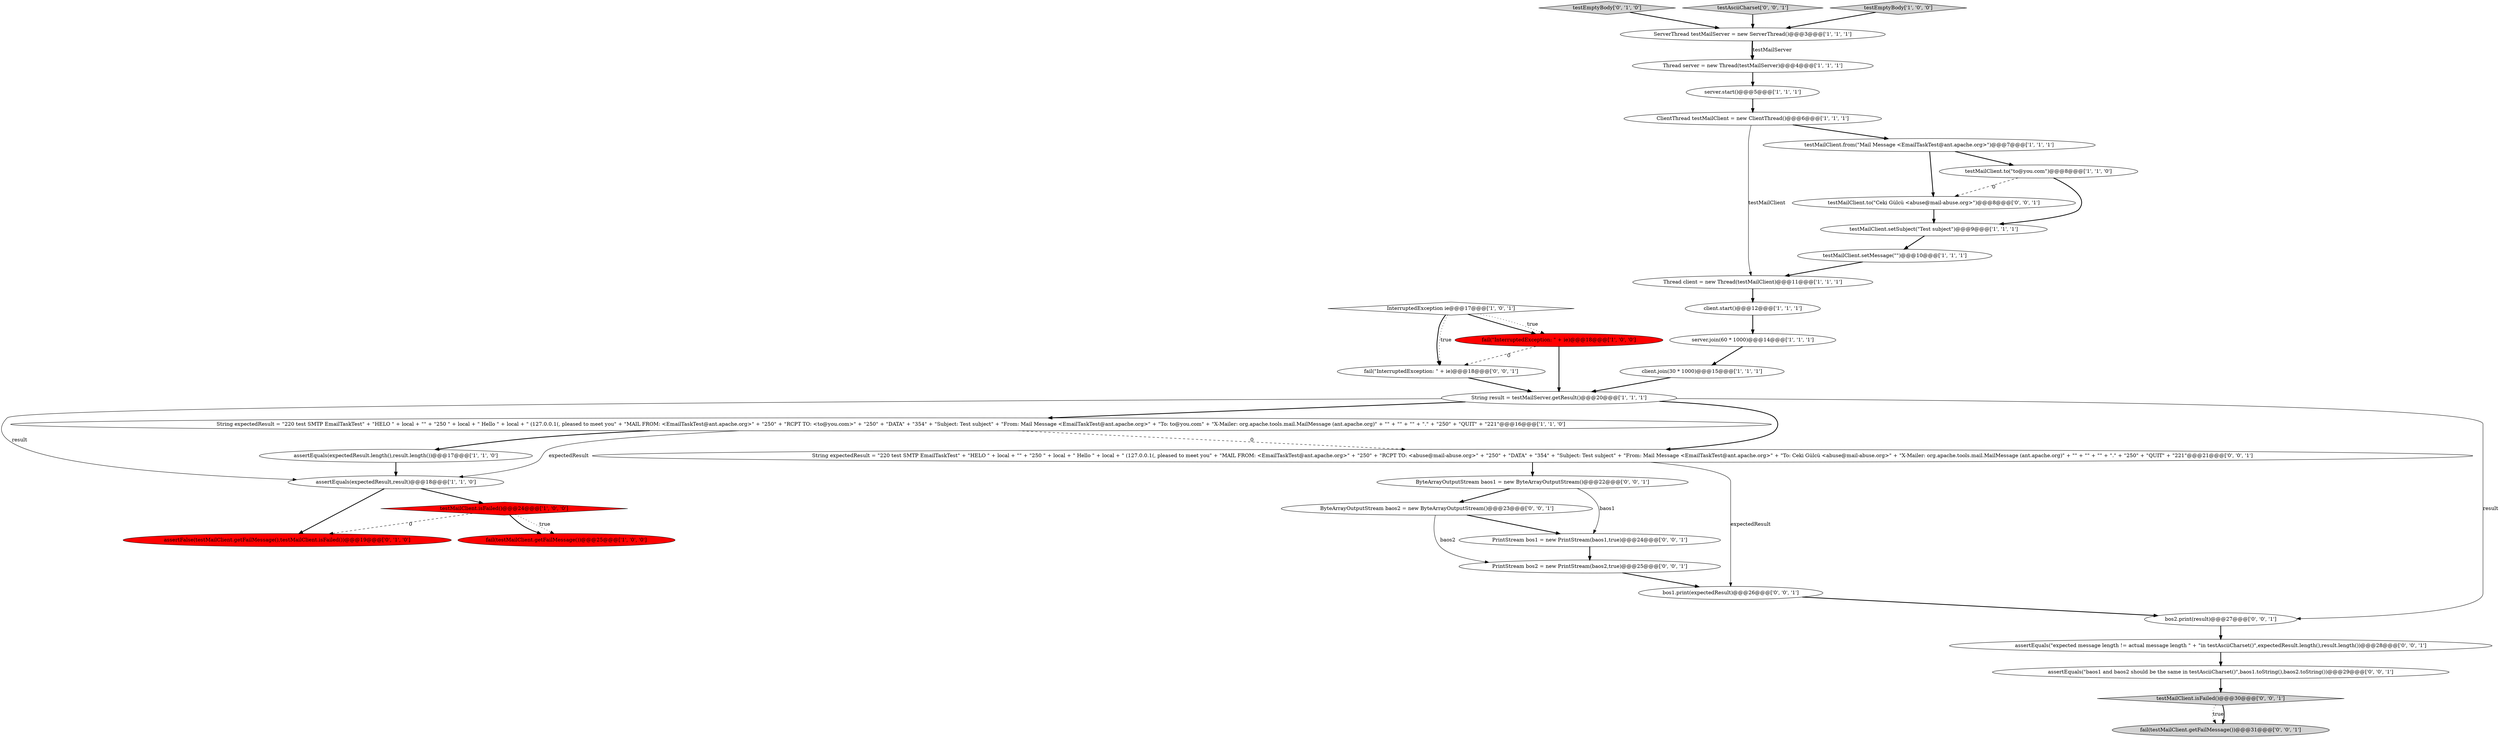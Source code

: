 digraph {
19 [style = filled, label = "assertEquals(expectedResult.length(),result.length())@@@17@@@['1', '1', '0']", fillcolor = white, shape = ellipse image = "AAA0AAABBB1BBB"];
4 [style = filled, label = "InterruptedException ie@@@17@@@['1', '0', '1']", fillcolor = white, shape = diamond image = "AAA0AAABBB1BBB"];
22 [style = filled, label = "testEmptyBody['0', '1', '0']", fillcolor = lightgray, shape = diamond image = "AAA0AAABBB2BBB"];
31 [style = filled, label = "testAsciiCharset['0', '0', '1']", fillcolor = lightgray, shape = diamond image = "AAA0AAABBB3BBB"];
3 [style = filled, label = "client.start()@@@12@@@['1', '1', '1']", fillcolor = white, shape = ellipse image = "AAA0AAABBB1BBB"];
11 [style = filled, label = "fail(\"InterruptedException: \" + ie)@@@18@@@['1', '0', '0']", fillcolor = red, shape = ellipse image = "AAA1AAABBB1BBB"];
21 [style = filled, label = "assertFalse(testMailClient.getFailMessage(),testMailClient.isFailed())@@@19@@@['0', '1', '0']", fillcolor = red, shape = ellipse image = "AAA1AAABBB2BBB"];
7 [style = filled, label = "Thread client = new Thread(testMailClient)@@@11@@@['1', '1', '1']", fillcolor = white, shape = ellipse image = "AAA0AAABBB1BBB"];
34 [style = filled, label = "fail(\"InterruptedException: \" + ie)@@@18@@@['0', '0', '1']", fillcolor = white, shape = ellipse image = "AAA0AAABBB3BBB"];
15 [style = filled, label = "assertEquals(expectedResult,result)@@@18@@@['1', '1', '0']", fillcolor = white, shape = ellipse image = "AAA0AAABBB1BBB"];
16 [style = filled, label = "testEmptyBody['1', '0', '0']", fillcolor = lightgray, shape = diamond image = "AAA0AAABBB1BBB"];
32 [style = filled, label = "bos2.print(result)@@@27@@@['0', '0', '1']", fillcolor = white, shape = ellipse image = "AAA0AAABBB3BBB"];
1 [style = filled, label = "String expectedResult = \"220 test SMTP EmailTaskTest\" + \"HELO \" + local + \"\" + \"250 \" + local + \" Hello \" + local + \" (127.0.0.1(, pleased to meet you\" + \"MAIL FROM: <EmailTaskTest@ant.apache.org>\" + \"250\" + \"RCPT TO: <to@you.com>\" + \"250\" + \"DATA\" + \"354\" + \"Subject: Test subject\" + \"From: Mail Message <EmailTaskTest@ant.apache.org>\" + \"To: to@you.com\" + \"X-Mailer: org.apache.tools.mail.MailMessage (ant.apache.org)\" + \"\" + \"\" + \"\" + \".\" + \"250\" + \"QUIT\" + \"221\"@@@16@@@['1', '1', '0']", fillcolor = white, shape = ellipse image = "AAA0AAABBB1BBB"];
6 [style = filled, label = "server.join(60 * 1000)@@@14@@@['1', '1', '1']", fillcolor = white, shape = ellipse image = "AAA0AAABBB1BBB"];
18 [style = filled, label = "ServerThread testMailServer = new ServerThread()@@@3@@@['1', '1', '1']", fillcolor = white, shape = ellipse image = "AAA0AAABBB1BBB"];
29 [style = filled, label = "fail(testMailClient.getFailMessage())@@@31@@@['0', '0', '1']", fillcolor = lightgray, shape = ellipse image = "AAA0AAABBB3BBB"];
17 [style = filled, label = "testMailClient.setSubject(\"Test subject\")@@@9@@@['1', '1', '1']", fillcolor = white, shape = ellipse image = "AAA0AAABBB1BBB"];
24 [style = filled, label = "PrintStream bos1 = new PrintStream(baos1,true)@@@24@@@['0', '0', '1']", fillcolor = white, shape = ellipse image = "AAA0AAABBB3BBB"];
14 [style = filled, label = "server.start()@@@5@@@['1', '1', '1']", fillcolor = white, shape = ellipse image = "AAA0AAABBB1BBB"];
12 [style = filled, label = "ClientThread testMailClient = new ClientThread()@@@6@@@['1', '1', '1']", fillcolor = white, shape = ellipse image = "AAA0AAABBB1BBB"];
33 [style = filled, label = "assertEquals(\"expected message length != actual message length \" + \"in testAsciiCharset()\",expectedResult.length(),result.length())@@@28@@@['0', '0', '1']", fillcolor = white, shape = ellipse image = "AAA0AAABBB3BBB"];
35 [style = filled, label = "assertEquals(\"baos1 and baos2 should be the same in testAsciiCharset()\",baos1.toString(),baos2.toString())@@@29@@@['0', '0', '1']", fillcolor = white, shape = ellipse image = "AAA0AAABBB3BBB"];
13 [style = filled, label = "String result = testMailServer.getResult()@@@20@@@['1', '1', '1']", fillcolor = white, shape = ellipse image = "AAA0AAABBB1BBB"];
30 [style = filled, label = "PrintStream bos2 = new PrintStream(baos2,true)@@@25@@@['0', '0', '1']", fillcolor = white, shape = ellipse image = "AAA0AAABBB3BBB"];
5 [style = filled, label = "testMailClient.isFailed()@@@24@@@['1', '0', '0']", fillcolor = red, shape = diamond image = "AAA1AAABBB1BBB"];
8 [style = filled, label = "testMailClient.from(\"Mail Message <EmailTaskTest@ant.apache.org>\")@@@7@@@['1', '1', '1']", fillcolor = white, shape = ellipse image = "AAA0AAABBB1BBB"];
20 [style = filled, label = "testMailClient.setMessage(\"\")@@@10@@@['1', '1', '1']", fillcolor = white, shape = ellipse image = "AAA0AAABBB1BBB"];
23 [style = filled, label = "bos1.print(expectedResult)@@@26@@@['0', '0', '1']", fillcolor = white, shape = ellipse image = "AAA0AAABBB3BBB"];
36 [style = filled, label = "ByteArrayOutputStream baos1 = new ByteArrayOutputStream()@@@22@@@['0', '0', '1']", fillcolor = white, shape = ellipse image = "AAA0AAABBB3BBB"];
2 [style = filled, label = "Thread server = new Thread(testMailServer)@@@4@@@['1', '1', '1']", fillcolor = white, shape = ellipse image = "AAA0AAABBB1BBB"];
9 [style = filled, label = "client.join(30 * 1000)@@@15@@@['1', '1', '1']", fillcolor = white, shape = ellipse image = "AAA0AAABBB1BBB"];
27 [style = filled, label = "testMailClient.isFailed()@@@30@@@['0', '0', '1']", fillcolor = lightgray, shape = diamond image = "AAA0AAABBB3BBB"];
28 [style = filled, label = "testMailClient.to(\"Ceki Gülcü <abuse@mail-abuse.org>\")@@@8@@@['0', '0', '1']", fillcolor = white, shape = ellipse image = "AAA0AAABBB3BBB"];
10 [style = filled, label = "fail(testMailClient.getFailMessage())@@@25@@@['1', '0', '0']", fillcolor = red, shape = ellipse image = "AAA1AAABBB1BBB"];
26 [style = filled, label = "String expectedResult = \"220 test SMTP EmailTaskTest\" + \"HELO \" + local + \"\" + \"250 \" + local + \" Hello \" + local + \" (127.0.0.1(, pleased to meet you\" + \"MAIL FROM: <EmailTaskTest@ant.apache.org>\" + \"250\" + \"RCPT TO: <abuse@mail-abuse.org>\" + \"250\" + \"DATA\" + \"354\" + \"Subject: Test subject\" + \"From: Mail Message <EmailTaskTest@ant.apache.org>\" + \"To: Ceki Gülcü <abuse@mail-abuse.org>\" + \"X-Mailer: org.apache.tools.mail.MailMessage (ant.apache.org)\" + \"\" + \"\" + \"\" + \".\" + \"250\" + \"QUIT\" + \"221\"@@@21@@@['0', '0', '1']", fillcolor = white, shape = ellipse image = "AAA0AAABBB3BBB"];
25 [style = filled, label = "ByteArrayOutputStream baos2 = new ByteArrayOutputStream()@@@23@@@['0', '0', '1']", fillcolor = white, shape = ellipse image = "AAA0AAABBB3BBB"];
0 [style = filled, label = "testMailClient.to(\"to@you.com\")@@@8@@@['1', '1', '0']", fillcolor = white, shape = ellipse image = "AAA0AAABBB1BBB"];
5->10 [style = bold, label=""];
12->7 [style = solid, label="testMailClient"];
8->28 [style = bold, label=""];
33->35 [style = bold, label=""];
35->27 [style = bold, label=""];
16->18 [style = bold, label=""];
1->26 [style = dashed, label="0"];
15->21 [style = bold, label=""];
0->17 [style = bold, label=""];
5->10 [style = dotted, label="true"];
11->34 [style = dashed, label="0"];
26->36 [style = bold, label=""];
34->13 [style = bold, label=""];
30->23 [style = bold, label=""];
23->32 [style = bold, label=""];
4->11 [style = dotted, label="true"];
3->6 [style = bold, label=""];
31->18 [style = bold, label=""];
18->2 [style = bold, label=""];
0->28 [style = dashed, label="0"];
32->33 [style = bold, label=""];
7->3 [style = bold, label=""];
13->1 [style = bold, label=""];
15->5 [style = bold, label=""];
24->30 [style = bold, label=""];
8->0 [style = bold, label=""];
25->24 [style = bold, label=""];
22->18 [style = bold, label=""];
36->25 [style = bold, label=""];
27->29 [style = dotted, label="true"];
13->26 [style = bold, label=""];
12->8 [style = bold, label=""];
14->12 [style = bold, label=""];
26->23 [style = solid, label="expectedResult"];
2->14 [style = bold, label=""];
11->13 [style = bold, label=""];
13->32 [style = solid, label="result"];
28->17 [style = bold, label=""];
4->34 [style = dotted, label="true"];
5->21 [style = dashed, label="0"];
17->20 [style = bold, label=""];
13->15 [style = solid, label="result"];
27->29 [style = bold, label=""];
20->7 [style = bold, label=""];
36->24 [style = solid, label="baos1"];
6->9 [style = bold, label=""];
1->15 [style = solid, label="expectedResult"];
4->11 [style = bold, label=""];
25->30 [style = solid, label="baos2"];
1->19 [style = bold, label=""];
19->15 [style = bold, label=""];
4->34 [style = bold, label=""];
18->2 [style = solid, label="testMailServer"];
9->13 [style = bold, label=""];
}
